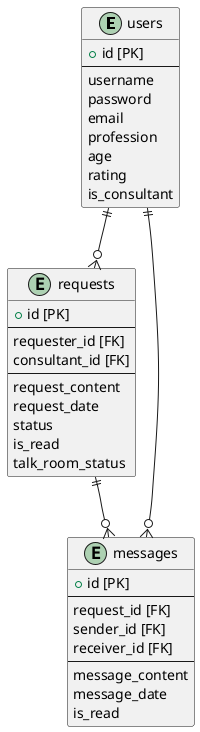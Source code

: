@startuml

entity "users" as users {
  + id [PK]
  --
  username
  password
  email
  profession
  age
  rating
  is_consultant
}

entity "requests" as requests {
  + id [PK]
  --
  requester_id [FK]
  consultant_id [FK]
  --
  request_content
  request_date
  status
  is_read
  talk_room_status
}

entity "messages" as messages {
  + id [PK]
  --
  request_id [FK]
  sender_id [FK]
  receiver_id [FK]
  --
  message_content
  message_date
  is_read
}

users ||--o{ requests
requests ||--o{ messages
users ||--o{ messages


@enduml 
